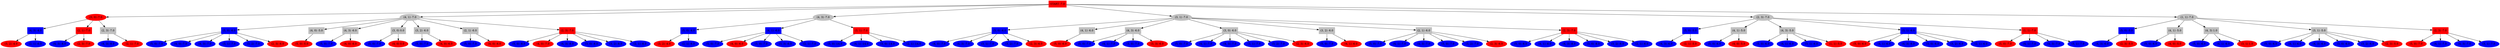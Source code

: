digraph minimaxTree {
node2038637265 [label="START -7.0", shape="box", style="filled", color="red"];
node274924970 [label="(5, 0) -7.0", shape="oval", style="filled", color="red"];
node2038637265 -> node274924970;
node1426646093 [label="(4, 3) -4.0", shape="box", style="filled", color="blue"];
node274924970 -> node1426646093;
node985966296 [label="(3, 2) -4.0", shape="oval", style="filled", color="red"];
node1426646093 -> node985966296;
node1151716620 [label="(2, 1) -6.0", shape="oval", style="filled", color="blue"];
node1426646093 -> node1151716620;
node1631121929 [label="(2, 1) -7.0", shape="box", style="filled", color="red"];
node274924970 -> node1631121929;
node1637506748 [label="(4, 3) -8.0", shape="oval", style="filled", color="blue"];
node1631121929 -> node1637506748;
node1572977331 [label="(2, 3) -7.0", shape="oval", style="filled", color="red"];
node1631121929 -> node1572977331;
node1506307547 [label="(2, 3) -7.0", shape="box", style="filled", color="gray"];
node274924970 -> node1506307547;
node1973711593 [label="(4, 3) -8.0", shape="oval", style="filled", color="blue"];
node1506307547 -> node1973711593;
node2138331989 [label="(2, 1) -7.0", shape="oval", style="filled", color="red"];
node1506307547 -> node2138331989;
node806906578 [label="(4, 1) -7.0", shape="oval", style="filled", color="gray"];
node2038637265 -> node806906578;
node319625641 [label="(5, 0) -6.0", shape="box", style="filled", color="blue"];
node806906578 -> node319625641;
node1091547140 [label="(5, 0) -7.0", shape="oval", style="filled", color="blue"];
node319625641 -> node1091547140;
node1827469306 [label="(4, 0) -7.0", shape="oval", style="filled", color="blue"];
node319625641 -> node1827469306;
node965506548 [label="(4, 3) -7.0", shape="oval", style="filled", color="blue"];
node319625641 -> node965506548;
node882115504 [label="(3, 1) -7.0", shape="oval", style="filled", color="blue"];
node319625641 -> node882115504;
node1635660487 [label="(3, 2) -7.0", shape="oval", style="filled", color="blue"];
node319625641 -> node1635660487;
node607639762 [label="(2, 3) -6.0", shape="oval", style="filled", color="red"];
node319625641 -> node607639762;
node1316738449 [label="(4, 0) -5.0", shape="box", style="filled", color="gray"];
node806906578 -> node1316738449;
node604130008 [label="(5, 0) -5.0", shape="oval", style="filled", color="red"];
node1316738449 -> node604130008;
node310361440 [label="(4, 3) -6.0", shape="box", style="filled", color="gray"];
node806906578 -> node310361440;
node6943517 [label="(5, 0) -7.0", shape="oval", style="filled", color="blue"];
node310361440 -> node6943517;
node735573281 [label="(4, 0) -6.0", shape="oval", style="filled", color="red"];
node310361440 -> node735573281;
node1864261635 [label="(3, 0) 0.0", shape="box", style="filled", color="gray"];
node806906578 -> node1864261635;
node858889715 [label="(5, 0) -7.0", shape="oval", style="filled", color="blue"];
node1864261635 -> node858889715;
node2121848518 [label="(4, 0) 0.0", shape="oval", style="filled", color="red"];
node1864261635 -> node2121848518;
node794599944 [label="(3, 2) -6.0", shape="box", style="filled", color="gray"];
node806906578 -> node794599944;
node1787941762 [label="(5, 0) -7.0", shape="oval", style="filled", color="blue"];
node794599944 -> node1787941762;
node198521463 [label="(4, 0) -6.0", shape="oval", style="filled", color="red"];
node794599944 -> node198521463;
node1508124850 [label="(2, 1) -6.0", shape="box", style="filled", color="gray"];
node806906578 -> node1508124850;
node304868409 [label="(5, 0) -7.0", shape="oval", style="filled", color="blue"];
node1508124850 -> node304868409;
node27368321 [label="(4, 0) -6.0", shape="oval", style="filled", color="red"];
node1508124850 -> node27368321;
node417870589 [label="(2, 3) -7.0", shape="box", style="filled", color="red"];
node806906578 -> node417870589;
node879463633 [label="(5, 0) -8.0", shape="oval", style="filled", color="blue"];
node417870589 -> node879463633;
node15337530 [label="(4, 0) -7.0", shape="oval", style="filled", color="red"];
node417870589 -> node15337530;
node79829070 [label="(4, 3) -8.0", shape="oval", style="filled", color="blue"];
node417870589 -> node79829070;
node1657383762 [label="(3, 0) -8.0", shape="oval", style="filled", color="blue"];
node417870589 -> node1657383762;
node638502697 [label="(3, 2) -8.0", shape="oval", style="filled", color="blue"];
node417870589 -> node638502697;
node339044420 [label="(2, 1) -8.0", shape="oval", style="filled", color="blue"];
node417870589 -> node339044420;
node1045451449 [label="(4, 3) -7.0", shape="oval", style="filled", color="gray"];
node2038637265 -> node1045451449;
node191303589 [label="(5, 0) -4.0", shape="box", style="filled", color="blue"];
node1045451449 -> node191303589;
node456400764 [label="(3, 2) -4.0", shape="oval", style="filled", color="red"];
node191303589 -> node456400764;
node2063537111 [label="(2, 1) -6.0", shape="oval", style="filled", color="blue"];
node191303589 -> node2063537111;
node7325527 [label="(4, 1) -6.0", shape="box", style="filled", color="blue"];
node1045451449 -> node7325527;
node713564410 [label="(5, 0) -7.0", shape="oval", style="filled", color="blue"];
node7325527 -> node713564410;
node1328354022 [label="(4, 0) -6.0", shape="oval", style="filled", color="red"];
node7325527 -> node1328354022;
node406053542 [label="(3, 0) -7.0", shape="oval", style="filled", color="blue"];
node7325527 -> node406053542;
node1986333875 [label="(3, 3) -6.0", shape="oval", style="filled", color="blue"];
node7325527 -> node1986333875;
node1680144510 [label="(2, 1) -7.0", shape="oval", style="filled", color="blue"];
node7325527 -> node1680144510;
node926305167 [label="(3, 1) -7.0", shape="box", style="filled", color="red"];
node1045451449 -> node926305167;
node1301984666 [label="(5, 0) -14.0", shape="oval", style="filled", color="blue"];
node926305167 -> node1301984666;
node1745402179 [label="(4, 1) -14.0", shape="oval", style="filled", color="blue"];
node926305167 -> node1745402179;
node347804433 [label="(3, 0) -14.0", shape="oval", style="filled", color="blue"];
node926305167 -> node347804433;
node98618297 [label="(2, 1) -14.0", shape="oval", style="filled", color="blue"];
node926305167 -> node98618297;
node1767825842 [label="(3, 1) -7.0", shape="oval", style="filled", color="gray"];
node2038637265 -> node1767825842;
node1412670249 [label="(5, 0) -6.0", shape="box", style="filled", color="blue"];
node1767825842 -> node1412670249;
node169673711 [label="(4, 0) -7.0", shape="oval", style="filled", color="blue"];
node1412670249 -> node169673711;
node1995261208 [label="(4, 3) -7.0", shape="oval", style="filled", color="blue"];
node1412670249 -> node1995261208;
node1397974951 [label="(3, 1) -7.0", shape="oval", style="filled", color="blue"];
node1412670249 -> node1397974951;
node146419630 [label="(3, 2) -7.0", shape="oval", style="filled", color="blue"];
node1412670249 -> node146419630;
node2005945595 [label="(2, 3) -6.0", shape="oval", style="filled", color="red"];
node1412670249 -> node2005945595;
node581840912 [label="(4, 1) -6.0", shape="box", style="filled", color="gray"];
node1767825842 -> node581840912;
node1507163193 [label="(5, 0) -6.0", shape="oval", style="filled", color="red"];
node581840912 -> node1507163193;
node1322168386 [label="(4, 3) -6.0", shape="box", style="filled", color="gray"];
node1767825842 -> node1322168386;
node1670767993 [label="(5, 0) -7.0", shape="oval", style="filled", color="blue"];
node1322168386 -> node1670767993;
node101490179 [label="(4, 1) -7.0", shape="oval", style="filled", color="blue"];
node1322168386 -> node101490179;
node643422735 [label="(3, 0) -7.0", shape="oval", style="filled", color="blue"];
node1322168386 -> node643422735;
node1425744500 [label="(3, 3) -6.0", shape="oval", style="filled", color="red"];
node1322168386 -> node1425744500;
node865278274 [label="(3, 0) -6.0", shape="box", style="filled", color="gray"];
node1767825842 -> node865278274;
node2120177281 [label="(5, 0) -7.0", shape="oval", style="filled", color="blue"];
node865278274 -> node2120177281;
node623407096 [label="(4, 1) -7.0", shape="oval", style="filled", color="blue"];
node865278274 -> node623407096;
node30348759 [label="(4, 3) -7.0", shape="oval", style="filled", color="blue"];
node865278274 -> node30348759;
node1117968174 [label="(3, 1) -7.0", shape="oval", style="filled", color="blue"];
node865278274 -> node1117968174;
node1356672815 [label="(3, 2) -7.0", shape="oval", style="filled", color="blue"];
node865278274 -> node1356672815;
node1766121506 [label="(2, 3) -6.0", shape="oval", style="filled", color="red"];
node865278274 -> node1766121506;
node685182508 [label="(3, 2) -6.0", shape="box", style="filled", color="gray"];
node1767825842 -> node685182508;
node1055096742 [label="(5, 0) -7.0", shape="oval", style="filled", color="blue"];
node685182508 -> node1055096742;
node1238469515 [label="(4, 1) -6.0", shape="oval", style="filled", color="red"];
node685182508 -> node1238469515;
node1545631881 [label="(2, 1) -6.0", shape="box", style="filled", color="gray"];
node1767825842 -> node1545631881;
node1472829855 [label="(5, 0) -7.0", shape="oval", style="filled", color="blue"];
node1545631881 -> node1472829855;
node1954857663 [label="(4, 1) -7.0", shape="oval", style="filled", color="blue"];
node1545631881 -> node1954857663;
node940426588 [label="(4, 3) -7.0", shape="oval", style="filled", color="blue"];
node1545631881 -> node940426588;
node270022596 [label="(3, 0) -7.0", shape="oval", style="filled", color="blue"];
node1545631881 -> node270022596;
node636824861 [label="(3, 2) -7.0", shape="oval", style="filled", color="blue"];
node1545631881 -> node636824861;
node56942179 [label="(2, 3) -6.0", shape="oval", style="filled", color="red"];
node1545631881 -> node56942179;
node1396979538 [label="(2, 3) -7.0", shape="box", style="filled", color="red"];
node1767825842 -> node1396979538;
node596382515 [label="(5, 0) -8.0", shape="oval", style="filled", color="blue"];
node1396979538 -> node596382515;
node1094749056 [label="(4, 1) -8.0", shape="oval", style="filled", color="blue"];
node1396979538 -> node1094749056;
node1954980343 [label="(4, 3) -8.0", shape="oval", style="filled", color="blue"];
node1396979538 -> node1954980343;
node854825701 [label="(3, 0) -8.0", shape="oval", style="filled", color="blue"];
node1396979538 -> node854825701;
node389958277 [label="(3, 2) -8.0", shape="oval", style="filled", color="blue"];
node1396979538 -> node389958277;
node2056154542 [label="(2, 1) -8.0", shape="oval", style="filled", color="blue"];
node1396979538 -> node2056154542;
node482539870 [label="(2, 3) -7.0", shape="oval", style="filled", color="gray"];
node2038637265 -> node482539870;
node1149344018 [label="(5, 0) -5.0", shape="box", style="filled", color="blue"];
node482539870 -> node1149344018;
node409505761 [label="(4, 3) -6.0", shape="oval", style="filled", color="blue"];
node1149344018 -> node409505761;
node2025720139 [label="(2, 1) -5.0", shape="oval", style="filled", color="red"];
node1149344018 -> node2025720139;
node72636635 [label="(4, 1) -5.0", shape="box", style="filled", color="gray"];
node482539870 -> node72636635;
node1033212949 [label="(5, 0) -6.0", shape="oval", style="filled", color="blue"];
node72636635 -> node1033212949;
node657264201 [label="(4, 0) -5.0", shape="oval", style="filled", color="red"];
node72636635 -> node657264201;
node2131029686 [label="(4, 3) -5.0", shape="box", style="filled", color="gray"];
node482539870 -> node2131029686;
node483667936 [label="(5, 0) -6.0", shape="oval", style="filled", color="blue"];
node2131029686 -> node483667936;
node781396457 [label="(4, 1) -6.0", shape="oval", style="filled", color="blue"];
node2131029686 -> node781396457;
node1067751394 [label="(3, 1) -6.0", shape="oval", style="filled", color="blue"];
node2131029686 -> node1067751394;
node1324324626 [label="(1, 1) -5.0", shape="oval", style="filled", color="red"];
node2131029686 -> node1324324626;
node1403471674 [label="(3, 1) -6.0", shape="box", style="filled", color="blue"];
node482539870 -> node1403471674;
node188046270 [label="(5, 0) -6.0", shape="oval", style="filled", color="red"];
node1403471674 -> node188046270;
node1545215153 [label="(4, 1) -6.0", shape="oval", style="filled", color="blue"];
node1403471674 -> node1545215153;
node911333300 [label="(4, 3) -6.0", shape="oval", style="filled", color="blue"];
node1403471674 -> node911333300;
node925402696 [label="(3, 0) -6.0", shape="oval", style="filled", color="blue"];
node1403471674 -> node925402696;
node1166540098 [label="(3, 2) -6.0", shape="oval", style="filled", color="blue"];
node1403471674 -> node1166540098;
node1661213623 [label="(2, 1) -6.0", shape="oval", style="filled", color="blue"];
node1403471674 -> node1661213623;
node582467114 [label="(1, 1) -7.0", shape="box", style="filled", color="red"];
node482539870 -> node582467114;
node1294321972 [label="(5, 0) -7.0", shape="oval", style="filled", color="red"];
node582467114 -> node1294321972;
node1807522941 [label="(4, 1) -7.0", shape="oval", style="filled", color="blue"];
node582467114 -> node1807522941;
node734398925 [label="(4, 3) -7.0", shape="oval", style="filled", color="blue"];
node582467114 -> node734398925;
node1454213166 [label="(3, 1) -7.0", shape="oval", style="filled", color="blue"];
node582467114 -> node1454213166;
node449294455 [label="(1, 1) -7.0", shape="oval", style="filled", color="gray"];
node2038637265 -> node449294455;
node739402333 [label="(5, 0) -5.0", shape="box", style="filled", color="blue"];
node449294455 -> node739402333;
node1794629189 [label="(4, 3) -6.0", shape="oval", style="filled", color="blue"];
node739402333 -> node1794629189;
node924957408 [label="(2, 3) -5.0", shape="oval", style="filled", color="red"];
node739402333 -> node924957408;
node125035623 [label="(4, 1) -5.0", shape="box", style="filled", color="gray"];
node449294455 -> node125035623;
node1234708995 [label="(5, 0) -6.0", shape="oval", style="filled", color="blue"];
node125035623 -> node1234708995;
node619598004 [label="(4, 0) -5.0", shape="oval", style="filled", color="red"];
node125035623 -> node619598004;
node435448925 [label="(4, 3) 1.0", shape="box", style="filled", color="gray"];
node449294455 -> node435448925;
node2113297146 [label="(5, 0) -6.0", shape="oval", style="filled", color="blue"];
node435448925 -> node2113297146;
node953095089 [label="(4, 1) -6.0", shape="oval", style="filled", color="blue"];
node435448925 -> node953095089;
node588637850 [label="(3, 1) 1.0", shape="oval", style="filled", color="red"];
node435448925 -> node588637850;
node1926666868 [label="(3, 1) -5.0", shape="box", style="filled", color="gray"];
node449294455 -> node1926666868;
node1731621010 [label="(5, 0) -6.0", shape="oval", style="filled", color="blue"];
node1926666868 -> node1731621010;
node655930926 [label="(4, 1) -6.0", shape="oval", style="filled", color="blue"];
node1926666868 -> node655930926;
node1197513231 [label="(4, 3) -6.0", shape="oval", style="filled", color="blue"];
node1926666868 -> node1197513231;
node388133733 [label="(3, 0) -6.0", shape="oval", style="filled", color="blue"];
node1926666868 -> node388133733;
node1455814592 [label="(3, 2) -6.0", shape="oval", style="filled", color="blue"];
node1926666868 -> node1455814592;
node1594657473 [label="(2, 3) -5.0", shape="oval", style="filled", color="red"];
node1926666868 -> node1594657473;
node812234151 [label="(2, 3) -7.0", shape="box", style="filled", color="red"];
node449294455 -> node812234151;
node1813315525 [label="(5, 0) -7.0", shape="oval", style="filled", color="red"];
node812234151 -> node1813315525;
node1453594098 [label="(4, 1) -7.0", shape="oval", style="filled", color="blue"];
node812234151 -> node1453594098;
node782036814 [label="(4, 3) -7.0", shape="oval", style="filled", color="blue"];
node812234151 -> node782036814;
node1092813258 [label="(3, 1) -7.0", shape="oval", style="filled", color="blue"];
node812234151 -> node1092813258;
}

